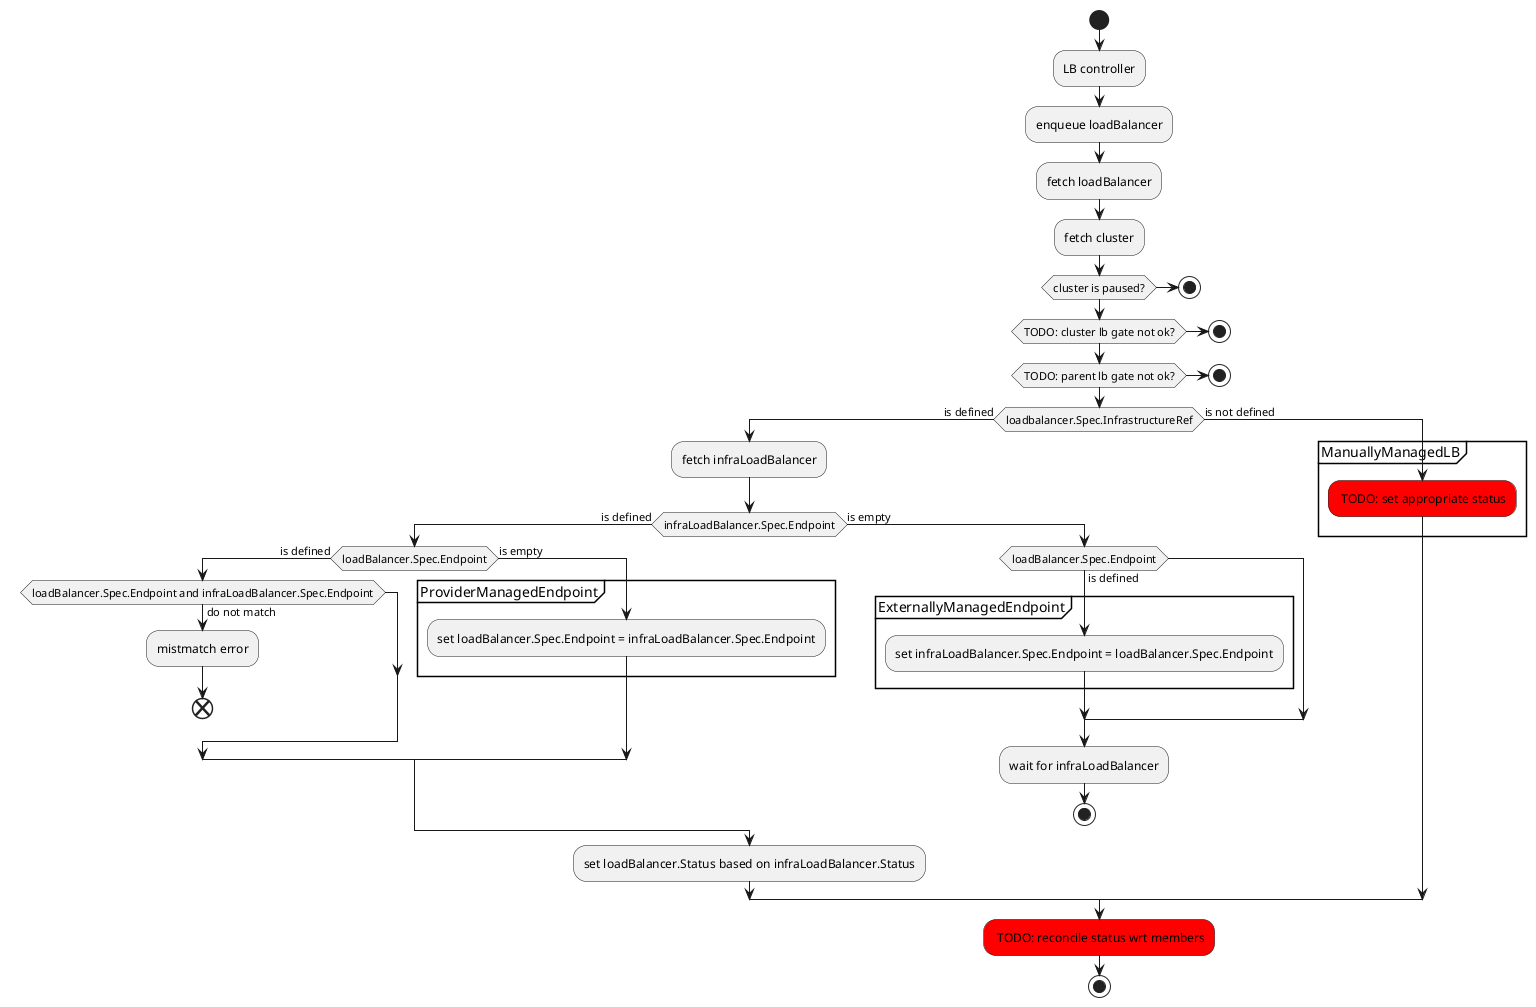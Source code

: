 @startuml lb-reconciliation
skinparam ConditionEndStyle hline
start
:LB controller;
:enqueue loadBalancer;
:fetch loadBalancer;
:fetch cluster;

if (cluster is paused?) then
    stop
endif

if (TODO: cluster lb gate not ok?) then
    stop
endif


if (TODO: parent lb gate not ok?) then
    stop
endif

if (loadbalancer.Spec.InfrastructureRef) then (is defined)
    :fetch infraLoadBalancer;

    if (infraLoadBalancer.Spec.Endpoint) then (is defined)
        if (loadBalancer.Spec.Endpoint) then (is defined)
            if (loadBalancer.Spec.Endpoint and infraLoadBalancer.Spec.Endpoint) then (do not match)
                :mistmatch error;
                end
            endif
        else (is empty)
            partition ProviderManagedEndpoint{
                :set loadBalancer.Spec.Endpoint = infraLoadBalancer.Spec.Endpoint;
            }
        endif
    else (is empty)
        if (loadBalancer.Spec.Endpoint) then (is defined)
            partition ExternallyManagedEndpoint{
                :set infraLoadBalancer.Spec.Endpoint = loadBalancer.Spec.Endpoint;
            }
        endif
        
        :wait for infraLoadBalancer;
        stop
    endif

    :set loadBalancer.Status based on infraLoadBalancer.Status;
else (is not defined)
    partition ManuallyManagedLB {
        #Red: TODO: set appropriate status;
    }
endif

#Red: TODO: reconcile status wrt members;

stop
@enduml